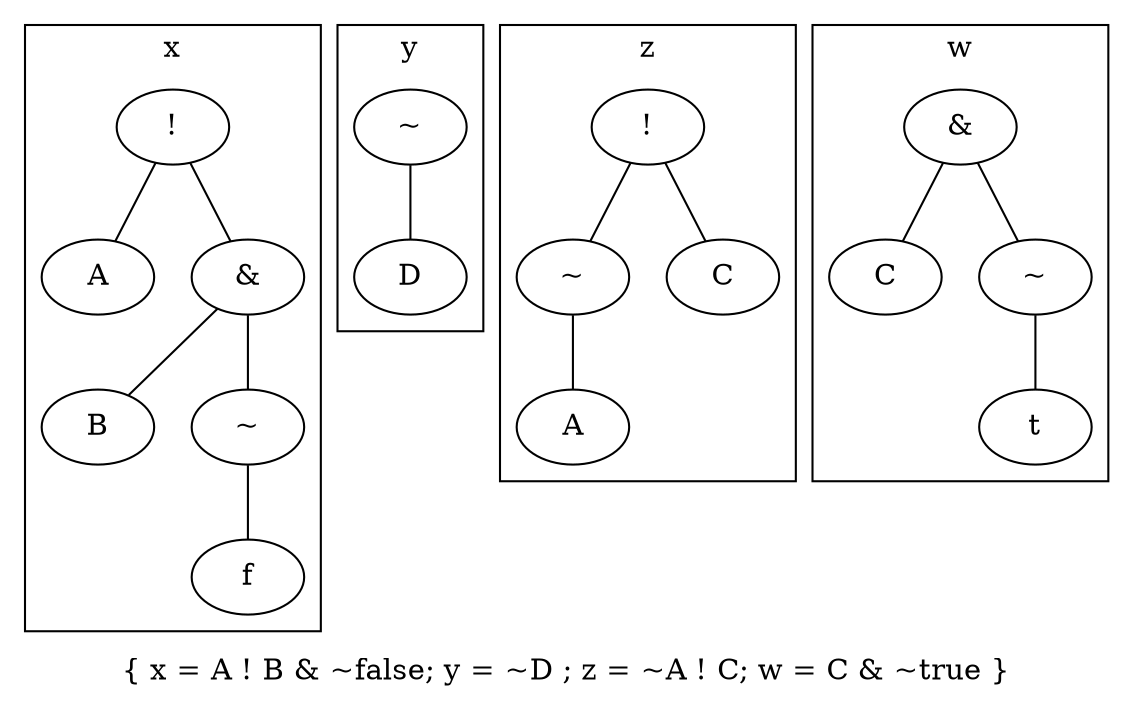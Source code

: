 graph ""
	{
	label="{ x = A ! B & ~false; y = ~D ; z = ~A ! C; w = C & ~true }"

	subgraph cluster01
	{
	label="x"
	n001 ;
	n001 -- n002 ;
	n001 -- n003 ;
	n003 -- n004 ;
	n003 -- n005 ;
	n005 -- n006 ;
	n001 [label="!"] ;
	n002 [label="A"] ;
	n003 [label="&"] ;
	n004 [label="B"] ;
	n005 [label="~"] ;
	n006 [label="f"] ;
	}

	subgraph cluster02
	{
	label="y"
	n007 ;
	n007 -- n008 ;
	n007 [label="~"] ;
	n008 [label="D"] ;
	}

	subgraph cluster03
	{
	label="z"
	n009 ;
	n009 -- n010 ;
	n009 -- n011 ;
	n010 -- n012 ;
	n009 [label="!"] ;
	n010 [label="~"] ;
	n011 [label="C"] ;
	n012 [label="A"] ;
	}

	subgraph cluster04
	{
	label="w"
	n013 ;
	n013 -- n014 ;
	n013 -- n015 ;
	n015 -- n016 ;
	n013 [label="&"] ;
	n014 [label="C"] ;
	n015 [label="~"] ;
	n016 [label="t"] ;
	}
	}
